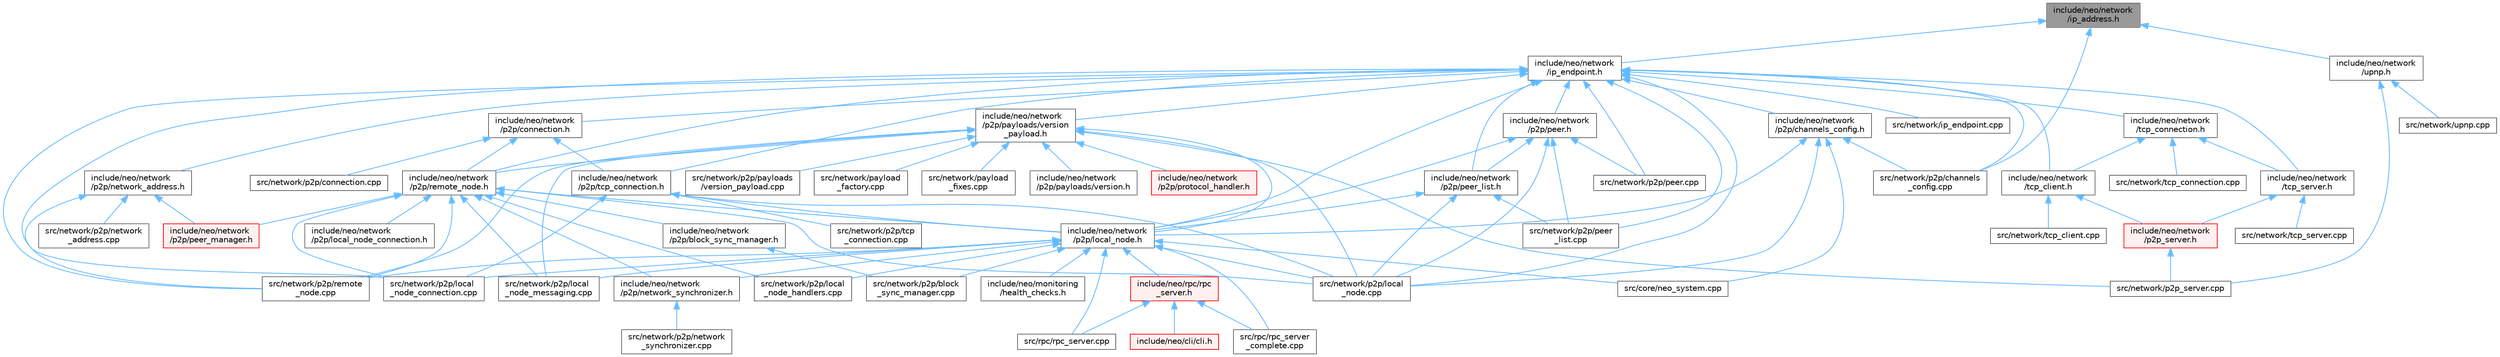 digraph "include/neo/network/ip_address.h"
{
 // LATEX_PDF_SIZE
  bgcolor="transparent";
  edge [fontname=Helvetica,fontsize=10,labelfontname=Helvetica,labelfontsize=10];
  node [fontname=Helvetica,fontsize=10,shape=box,height=0.2,width=0.4];
  Node1 [id="Node000001",label="include/neo/network\l/ip_address.h",height=0.2,width=0.4,color="gray40", fillcolor="grey60", style="filled", fontcolor="black",tooltip=" "];
  Node1 -> Node2 [id="edge1_Node000001_Node000002",dir="back",color="steelblue1",style="solid",tooltip=" "];
  Node2 [id="Node000002",label="include/neo/network\l/ip_endpoint.h",height=0.2,width=0.4,color="grey40", fillcolor="white", style="filled",URL="$ip__endpoint_8h.html",tooltip=" "];
  Node2 -> Node3 [id="edge2_Node000002_Node000003",dir="back",color="steelblue1",style="solid",tooltip=" "];
  Node3 [id="Node000003",label="include/neo/network\l/p2p/channels_config.h",height=0.2,width=0.4,color="grey40", fillcolor="white", style="filled",URL="$channels__config_8h.html",tooltip=" "];
  Node3 -> Node4 [id="edge3_Node000003_Node000004",dir="back",color="steelblue1",style="solid",tooltip=" "];
  Node4 [id="Node000004",label="include/neo/network\l/p2p/local_node.h",height=0.2,width=0.4,color="grey40", fillcolor="white", style="filled",URL="$local__node_8h.html",tooltip=" "];
  Node4 -> Node5 [id="edge4_Node000004_Node000005",dir="back",color="steelblue1",style="solid",tooltip=" "];
  Node5 [id="Node000005",label="include/neo/monitoring\l/health_checks.h",height=0.2,width=0.4,color="grey40", fillcolor="white", style="filled",URL="$health__checks_8h.html",tooltip=" "];
  Node4 -> Node6 [id="edge5_Node000004_Node000006",dir="back",color="steelblue1",style="solid",tooltip=" "];
  Node6 [id="Node000006",label="include/neo/network\l/p2p/network_synchronizer.h",height=0.2,width=0.4,color="grey40", fillcolor="white", style="filled",URL="$network__synchronizer_8h.html",tooltip=" "];
  Node6 -> Node7 [id="edge6_Node000006_Node000007",dir="back",color="steelblue1",style="solid",tooltip=" "];
  Node7 [id="Node000007",label="src/network/p2p/network\l_synchronizer.cpp",height=0.2,width=0.4,color="grey40", fillcolor="white", style="filled",URL="$network__synchronizer_8cpp.html",tooltip=" "];
  Node4 -> Node8 [id="edge7_Node000004_Node000008",dir="back",color="steelblue1",style="solid",tooltip=" "];
  Node8 [id="Node000008",label="include/neo/rpc/rpc\l_server.h",height=0.2,width=0.4,color="red", fillcolor="#FFF0F0", style="filled",URL="$rpc__server_8h.html",tooltip=" "];
  Node8 -> Node9 [id="edge8_Node000008_Node000009",dir="back",color="steelblue1",style="solid",tooltip=" "];
  Node9 [id="Node000009",label="include/neo/cli/cli.h",height=0.2,width=0.4,color="red", fillcolor="#FFF0F0", style="filled",URL="$cli_8h.html",tooltip=" "];
  Node8 -> Node59 [id="edge9_Node000008_Node000059",dir="back",color="steelblue1",style="solid",tooltip=" "];
  Node59 [id="Node000059",label="src/rpc/rpc_server.cpp",height=0.2,width=0.4,color="grey40", fillcolor="white", style="filled",URL="$rpc__server_8cpp.html",tooltip=" "];
  Node8 -> Node60 [id="edge10_Node000008_Node000060",dir="back",color="steelblue1",style="solid",tooltip=" "];
  Node60 [id="Node000060",label="src/rpc/rpc_server\l_complete.cpp",height=0.2,width=0.4,color="grey40", fillcolor="white", style="filled",URL="$rpc__server__complete_8cpp.html",tooltip=" "];
  Node4 -> Node53 [id="edge11_Node000004_Node000053",dir="back",color="steelblue1",style="solid",tooltip=" "];
  Node53 [id="Node000053",label="src/core/neo_system.cpp",height=0.2,width=0.4,color="grey40", fillcolor="white", style="filled",URL="$core_2neo__system_8cpp.html",tooltip=" "];
  Node4 -> Node65 [id="edge12_Node000004_Node000065",dir="back",color="steelblue1",style="solid",tooltip=" "];
  Node65 [id="Node000065",label="src/network/p2p/block\l_sync_manager.cpp",height=0.2,width=0.4,color="grey40", fillcolor="white", style="filled",URL="$block__sync__manager_8cpp.html",tooltip=" "];
  Node4 -> Node66 [id="edge13_Node000004_Node000066",dir="back",color="steelblue1",style="solid",tooltip=" "];
  Node66 [id="Node000066",label="src/network/p2p/local\l_node.cpp",height=0.2,width=0.4,color="grey40", fillcolor="white", style="filled",URL="$local__node_8cpp.html",tooltip=" "];
  Node4 -> Node67 [id="edge14_Node000004_Node000067",dir="back",color="steelblue1",style="solid",tooltip=" "];
  Node67 [id="Node000067",label="src/network/p2p/local\l_node_connection.cpp",height=0.2,width=0.4,color="grey40", fillcolor="white", style="filled",URL="$local__node__connection_8cpp.html",tooltip=" "];
  Node4 -> Node68 [id="edge15_Node000004_Node000068",dir="back",color="steelblue1",style="solid",tooltip=" "];
  Node68 [id="Node000068",label="src/network/p2p/local\l_node_handlers.cpp",height=0.2,width=0.4,color="grey40", fillcolor="white", style="filled",URL="$local__node__handlers_8cpp.html",tooltip=" "];
  Node4 -> Node69 [id="edge16_Node000004_Node000069",dir="back",color="steelblue1",style="solid",tooltip=" "];
  Node69 [id="Node000069",label="src/network/p2p/local\l_node_messaging.cpp",height=0.2,width=0.4,color="grey40", fillcolor="white", style="filled",URL="$local__node__messaging_8cpp.html",tooltip=" "];
  Node4 -> Node70 [id="edge17_Node000004_Node000070",dir="back",color="steelblue1",style="solid",tooltip=" "];
  Node70 [id="Node000070",label="src/network/p2p/remote\l_node.cpp",height=0.2,width=0.4,color="grey40", fillcolor="white", style="filled",URL="$remote__node_8cpp.html",tooltip=" "];
  Node4 -> Node59 [id="edge18_Node000004_Node000059",dir="back",color="steelblue1",style="solid",tooltip=" "];
  Node4 -> Node60 [id="edge19_Node000004_Node000060",dir="back",color="steelblue1",style="solid",tooltip=" "];
  Node3 -> Node53 [id="edge20_Node000003_Node000053",dir="back",color="steelblue1",style="solid",tooltip=" "];
  Node3 -> Node71 [id="edge21_Node000003_Node000071",dir="back",color="steelblue1",style="solid",tooltip=" "];
  Node71 [id="Node000071",label="src/network/p2p/channels\l_config.cpp",height=0.2,width=0.4,color="grey40", fillcolor="white", style="filled",URL="$channels__config_8cpp.html",tooltip=" "];
  Node3 -> Node66 [id="edge22_Node000003_Node000066",dir="back",color="steelblue1",style="solid",tooltip=" "];
  Node2 -> Node72 [id="edge23_Node000002_Node000072",dir="back",color="steelblue1",style="solid",tooltip=" "];
  Node72 [id="Node000072",label="include/neo/network\l/p2p/connection.h",height=0.2,width=0.4,color="grey40", fillcolor="white", style="filled",URL="$connection_8h.html",tooltip=" "];
  Node72 -> Node73 [id="edge24_Node000072_Node000073",dir="back",color="steelblue1",style="solid",tooltip=" "];
  Node73 [id="Node000073",label="include/neo/network\l/p2p/remote_node.h",height=0.2,width=0.4,color="grey40", fillcolor="white", style="filled",URL="$remote__node_8h.html",tooltip=" "];
  Node73 -> Node74 [id="edge25_Node000073_Node000074",dir="back",color="steelblue1",style="solid",tooltip=" "];
  Node74 [id="Node000074",label="include/neo/network\l/p2p/block_sync_manager.h",height=0.2,width=0.4,color="grey40", fillcolor="white", style="filled",URL="$block__sync__manager_8h.html",tooltip=" "];
  Node74 -> Node65 [id="edge26_Node000074_Node000065",dir="back",color="steelblue1",style="solid",tooltip=" "];
  Node73 -> Node4 [id="edge27_Node000073_Node000004",dir="back",color="steelblue1",style="solid",tooltip=" "];
  Node73 -> Node75 [id="edge28_Node000073_Node000075",dir="back",color="steelblue1",style="solid",tooltip=" "];
  Node75 [id="Node000075",label="include/neo/network\l/p2p/local_node_connection.h",height=0.2,width=0.4,color="grey40", fillcolor="white", style="filled",URL="$local__node__connection_8h.html",tooltip=" "];
  Node73 -> Node6 [id="edge29_Node000073_Node000006",dir="back",color="steelblue1",style="solid",tooltip=" "];
  Node73 -> Node76 [id="edge30_Node000073_Node000076",dir="back",color="steelblue1",style="solid",tooltip=" "];
  Node76 [id="Node000076",label="include/neo/network\l/p2p/peer_manager.h",height=0.2,width=0.4,color="red", fillcolor="#FFF0F0", style="filled",URL="$peer__manager_8h.html",tooltip=" "];
  Node73 -> Node66 [id="edge31_Node000073_Node000066",dir="back",color="steelblue1",style="solid",tooltip=" "];
  Node73 -> Node67 [id="edge32_Node000073_Node000067",dir="back",color="steelblue1",style="solid",tooltip=" "];
  Node73 -> Node68 [id="edge33_Node000073_Node000068",dir="back",color="steelblue1",style="solid",tooltip=" "];
  Node73 -> Node69 [id="edge34_Node000073_Node000069",dir="back",color="steelblue1",style="solid",tooltip=" "];
  Node73 -> Node70 [id="edge35_Node000073_Node000070",dir="back",color="steelblue1",style="solid",tooltip=" "];
  Node72 -> Node78 [id="edge36_Node000072_Node000078",dir="back",color="steelblue1",style="solid",tooltip=" "];
  Node78 [id="Node000078",label="include/neo/network\l/p2p/tcp_connection.h",height=0.2,width=0.4,color="grey40", fillcolor="white", style="filled",URL="$p2p_2tcp__connection_8h.html",tooltip=" "];
  Node78 -> Node4 [id="edge37_Node000078_Node000004",dir="back",color="steelblue1",style="solid",tooltip=" "];
  Node78 -> Node66 [id="edge38_Node000078_Node000066",dir="back",color="steelblue1",style="solid",tooltip=" "];
  Node78 -> Node67 [id="edge39_Node000078_Node000067",dir="back",color="steelblue1",style="solid",tooltip=" "];
  Node78 -> Node79 [id="edge40_Node000078_Node000079",dir="back",color="steelblue1",style="solid",tooltip=" "];
  Node79 [id="Node000079",label="src/network/p2p/tcp\l_connection.cpp",height=0.2,width=0.4,color="grey40", fillcolor="white", style="filled",URL="$p2p_2tcp__connection_8cpp.html",tooltip=" "];
  Node72 -> Node80 [id="edge41_Node000072_Node000080",dir="back",color="steelblue1",style="solid",tooltip=" "];
  Node80 [id="Node000080",label="src/network/p2p/connection.cpp",height=0.2,width=0.4,color="grey40", fillcolor="white", style="filled",URL="$connection_8cpp.html",tooltip=" "];
  Node2 -> Node4 [id="edge42_Node000002_Node000004",dir="back",color="steelblue1",style="solid",tooltip=" "];
  Node2 -> Node81 [id="edge43_Node000002_Node000081",dir="back",color="steelblue1",style="solid",tooltip=" "];
  Node81 [id="Node000081",label="include/neo/network\l/p2p/network_address.h",height=0.2,width=0.4,color="grey40", fillcolor="white", style="filled",URL="$p2p_2network__address_8h.html",tooltip=" "];
  Node81 -> Node76 [id="edge44_Node000081_Node000076",dir="back",color="steelblue1",style="solid",tooltip=" "];
  Node81 -> Node82 [id="edge45_Node000081_Node000082",dir="back",color="steelblue1",style="solid",tooltip=" "];
  Node82 [id="Node000082",label="src/network/p2p/network\l_address.cpp",height=0.2,width=0.4,color="grey40", fillcolor="white", style="filled",URL="$p2p_2network__address_8cpp.html",tooltip=" "];
  Node81 -> Node70 [id="edge46_Node000081_Node000070",dir="back",color="steelblue1",style="solid",tooltip=" "];
  Node2 -> Node83 [id="edge47_Node000002_Node000083",dir="back",color="steelblue1",style="solid",tooltip=" "];
  Node83 [id="Node000083",label="include/neo/network\l/p2p/payloads/version\l_payload.h",height=0.2,width=0.4,color="grey40", fillcolor="white", style="filled",URL="$version__payload_8h.html",tooltip=" "];
  Node83 -> Node4 [id="edge48_Node000083_Node000004",dir="back",color="steelblue1",style="solid",tooltip=" "];
  Node83 -> Node84 [id="edge49_Node000083_Node000084",dir="back",color="steelblue1",style="solid",tooltip=" "];
  Node84 [id="Node000084",label="include/neo/network\l/p2p/payloads/version.h",height=0.2,width=0.4,color="grey40", fillcolor="white", style="filled",URL="$version_8h.html",tooltip=" "];
  Node83 -> Node85 [id="edge50_Node000083_Node000085",dir="back",color="steelblue1",style="solid",tooltip=" "];
  Node85 [id="Node000085",label="include/neo/network\l/p2p/protocol_handler.h",height=0.2,width=0.4,color="red", fillcolor="#FFF0F0", style="filled",URL="$protocol__handler_8h.html",tooltip=" "];
  Node83 -> Node73 [id="edge51_Node000083_Node000073",dir="back",color="steelblue1",style="solid",tooltip=" "];
  Node83 -> Node66 [id="edge52_Node000083_Node000066",dir="back",color="steelblue1",style="solid",tooltip=" "];
  Node83 -> Node69 [id="edge53_Node000083_Node000069",dir="back",color="steelblue1",style="solid",tooltip=" "];
  Node83 -> Node87 [id="edge54_Node000083_Node000087",dir="back",color="steelblue1",style="solid",tooltip=" "];
  Node87 [id="Node000087",label="src/network/p2p/payloads\l/version_payload.cpp",height=0.2,width=0.4,color="grey40", fillcolor="white", style="filled",URL="$version__payload_8cpp.html",tooltip=" "];
  Node83 -> Node70 [id="edge55_Node000083_Node000070",dir="back",color="steelblue1",style="solid",tooltip=" "];
  Node83 -> Node88 [id="edge56_Node000083_Node000088",dir="back",color="steelblue1",style="solid",tooltip=" "];
  Node88 [id="Node000088",label="src/network/p2p_server.cpp",height=0.2,width=0.4,color="grey40", fillcolor="white", style="filled",URL="$p2p__server_8cpp.html",tooltip=" "];
  Node83 -> Node89 [id="edge57_Node000083_Node000089",dir="back",color="steelblue1",style="solid",tooltip=" "];
  Node89 [id="Node000089",label="src/network/payload\l_factory.cpp",height=0.2,width=0.4,color="grey40", fillcolor="white", style="filled",URL="$payload__factory_8cpp.html",tooltip=" "];
  Node83 -> Node90 [id="edge58_Node000083_Node000090",dir="back",color="steelblue1",style="solid",tooltip=" "];
  Node90 [id="Node000090",label="src/network/payload\l_fixes.cpp",height=0.2,width=0.4,color="grey40", fillcolor="white", style="filled",URL="$payload__fixes_8cpp.html",tooltip=" "];
  Node2 -> Node91 [id="edge59_Node000002_Node000091",dir="back",color="steelblue1",style="solid",tooltip=" "];
  Node91 [id="Node000091",label="include/neo/network\l/p2p/peer.h",height=0.2,width=0.4,color="grey40", fillcolor="white", style="filled",URL="$peer_8h.html",tooltip=" "];
  Node91 -> Node4 [id="edge60_Node000091_Node000004",dir="back",color="steelblue1",style="solid",tooltip=" "];
  Node91 -> Node92 [id="edge61_Node000091_Node000092",dir="back",color="steelblue1",style="solid",tooltip=" "];
  Node92 [id="Node000092",label="include/neo/network\l/p2p/peer_list.h",height=0.2,width=0.4,color="grey40", fillcolor="white", style="filled",URL="$peer__list_8h.html",tooltip=" "];
  Node92 -> Node4 [id="edge62_Node000092_Node000004",dir="back",color="steelblue1",style="solid",tooltip=" "];
  Node92 -> Node66 [id="edge63_Node000092_Node000066",dir="back",color="steelblue1",style="solid",tooltip=" "];
  Node92 -> Node93 [id="edge64_Node000092_Node000093",dir="back",color="steelblue1",style="solid",tooltip=" "];
  Node93 [id="Node000093",label="src/network/p2p/peer\l_list.cpp",height=0.2,width=0.4,color="grey40", fillcolor="white", style="filled",URL="$peer__list_8cpp.html",tooltip=" "];
  Node91 -> Node66 [id="edge65_Node000091_Node000066",dir="back",color="steelblue1",style="solid",tooltip=" "];
  Node91 -> Node94 [id="edge66_Node000091_Node000094",dir="back",color="steelblue1",style="solid",tooltip=" "];
  Node94 [id="Node000094",label="src/network/p2p/peer.cpp",height=0.2,width=0.4,color="grey40", fillcolor="white", style="filled",URL="$peer_8cpp.html",tooltip=" "];
  Node91 -> Node93 [id="edge67_Node000091_Node000093",dir="back",color="steelblue1",style="solid",tooltip=" "];
  Node2 -> Node92 [id="edge68_Node000002_Node000092",dir="back",color="steelblue1",style="solid",tooltip=" "];
  Node2 -> Node73 [id="edge69_Node000002_Node000073",dir="back",color="steelblue1",style="solid",tooltip=" "];
  Node2 -> Node78 [id="edge70_Node000002_Node000078",dir="back",color="steelblue1",style="solid",tooltip=" "];
  Node2 -> Node95 [id="edge71_Node000002_Node000095",dir="back",color="steelblue1",style="solid",tooltip=" "];
  Node95 [id="Node000095",label="include/neo/network\l/tcp_client.h",height=0.2,width=0.4,color="grey40", fillcolor="white", style="filled",URL="$tcp__client_8h.html",tooltip=" "];
  Node95 -> Node96 [id="edge72_Node000095_Node000096",dir="back",color="steelblue1",style="solid",tooltip=" "];
  Node96 [id="Node000096",label="include/neo/network\l/p2p_server.h",height=0.2,width=0.4,color="red", fillcolor="#FFF0F0", style="filled",URL="$p2p__server_8h.html",tooltip=" "];
  Node96 -> Node88 [id="edge73_Node000096_Node000088",dir="back",color="steelblue1",style="solid",tooltip=" "];
  Node95 -> Node110 [id="edge74_Node000095_Node000110",dir="back",color="steelblue1",style="solid",tooltip=" "];
  Node110 [id="Node000110",label="src/network/tcp_client.cpp",height=0.2,width=0.4,color="grey40", fillcolor="white", style="filled",URL="$tcp__client_8cpp.html",tooltip=" "];
  Node2 -> Node111 [id="edge75_Node000002_Node000111",dir="back",color="steelblue1",style="solid",tooltip=" "];
  Node111 [id="Node000111",label="include/neo/network\l/tcp_connection.h",height=0.2,width=0.4,color="grey40", fillcolor="white", style="filled",URL="$tcp__connection_8h.html",tooltip=" "];
  Node111 -> Node95 [id="edge76_Node000111_Node000095",dir="back",color="steelblue1",style="solid",tooltip=" "];
  Node111 -> Node112 [id="edge77_Node000111_Node000112",dir="back",color="steelblue1",style="solid",tooltip=" "];
  Node112 [id="Node000112",label="include/neo/network\l/tcp_server.h",height=0.2,width=0.4,color="grey40", fillcolor="white", style="filled",URL="$tcp__server_8h.html",tooltip=" "];
  Node112 -> Node96 [id="edge78_Node000112_Node000096",dir="back",color="steelblue1",style="solid",tooltip=" "];
  Node112 -> Node113 [id="edge79_Node000112_Node000113",dir="back",color="steelblue1",style="solid",tooltip=" "];
  Node113 [id="Node000113",label="src/network/tcp_server.cpp",height=0.2,width=0.4,color="grey40", fillcolor="white", style="filled",URL="$tcp__server_8cpp.html",tooltip=" "];
  Node111 -> Node114 [id="edge80_Node000111_Node000114",dir="back",color="steelblue1",style="solid",tooltip=" "];
  Node114 [id="Node000114",label="src/network/tcp_connection.cpp",height=0.2,width=0.4,color="grey40", fillcolor="white", style="filled",URL="$tcp__connection_8cpp.html",tooltip=" "];
  Node2 -> Node112 [id="edge81_Node000002_Node000112",dir="back",color="steelblue1",style="solid",tooltip=" "];
  Node2 -> Node115 [id="edge82_Node000002_Node000115",dir="back",color="steelblue1",style="solid",tooltip=" "];
  Node115 [id="Node000115",label="src/network/ip_endpoint.cpp",height=0.2,width=0.4,color="grey40", fillcolor="white", style="filled",URL="$ip__endpoint_8cpp.html",tooltip=" "];
  Node2 -> Node71 [id="edge83_Node000002_Node000071",dir="back",color="steelblue1",style="solid",tooltip=" "];
  Node2 -> Node66 [id="edge84_Node000002_Node000066",dir="back",color="steelblue1",style="solid",tooltip=" "];
  Node2 -> Node67 [id="edge85_Node000002_Node000067",dir="back",color="steelblue1",style="solid",tooltip=" "];
  Node2 -> Node94 [id="edge86_Node000002_Node000094",dir="back",color="steelblue1",style="solid",tooltip=" "];
  Node2 -> Node93 [id="edge87_Node000002_Node000093",dir="back",color="steelblue1",style="solid",tooltip=" "];
  Node2 -> Node70 [id="edge88_Node000002_Node000070",dir="back",color="steelblue1",style="solid",tooltip=" "];
  Node1 -> Node116 [id="edge89_Node000001_Node000116",dir="back",color="steelblue1",style="solid",tooltip=" "];
  Node116 [id="Node000116",label="include/neo/network\l/upnp.h",height=0.2,width=0.4,color="grey40", fillcolor="white", style="filled",URL="$upnp_8h.html",tooltip=" "];
  Node116 -> Node88 [id="edge90_Node000116_Node000088",dir="back",color="steelblue1",style="solid",tooltip=" "];
  Node116 -> Node117 [id="edge91_Node000116_Node000117",dir="back",color="steelblue1",style="solid",tooltip=" "];
  Node117 [id="Node000117",label="src/network/upnp.cpp",height=0.2,width=0.4,color="grey40", fillcolor="white", style="filled",URL="$upnp_8cpp.html",tooltip=" "];
  Node1 -> Node71 [id="edge92_Node000001_Node000071",dir="back",color="steelblue1",style="solid",tooltip=" "];
}

